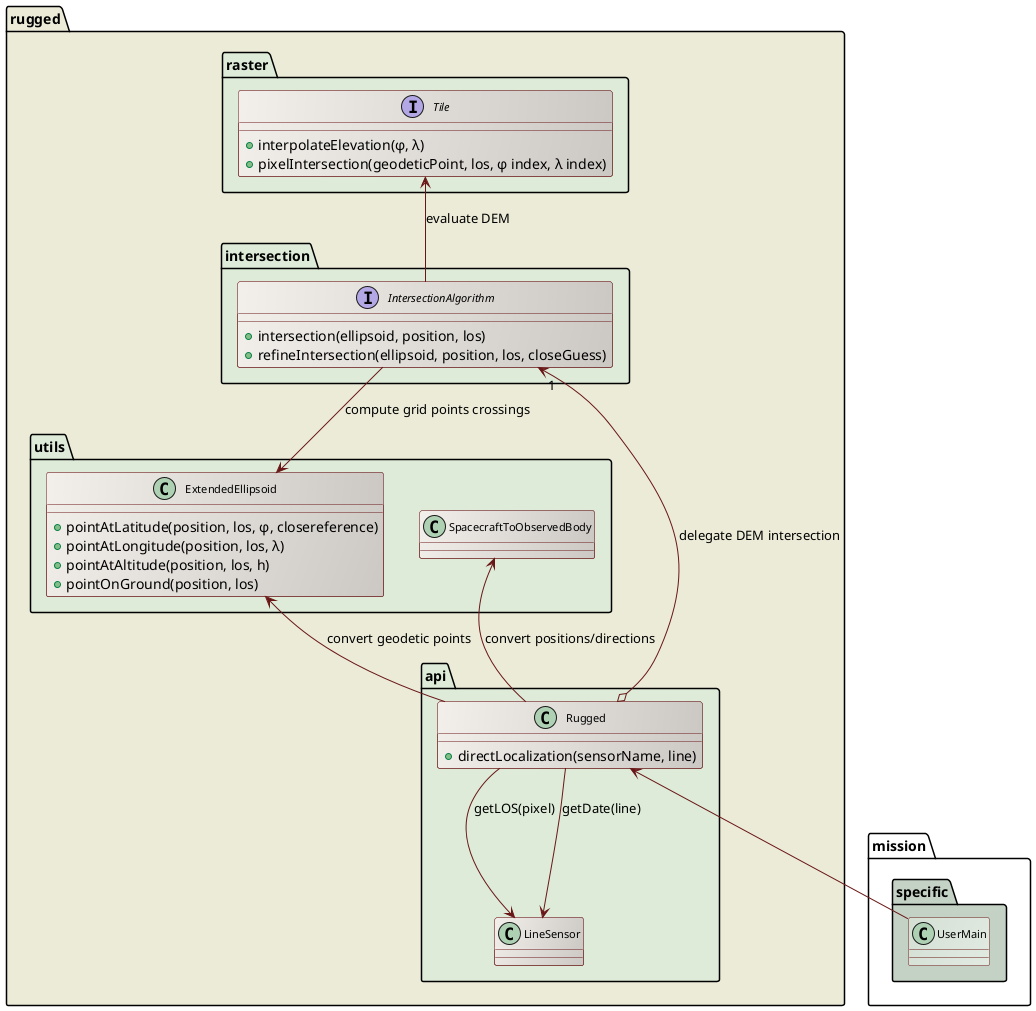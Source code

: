 ' Copyright 2013-2014 CS Systèmes d'Information
' Licensed to CS Systèmes d'Information (CS) under one or more
' contributor license agreements.  See the NOTICE file distributed with
' this work for additional information regarding copyright ownership.
' CS licenses this file to You under the Apache License, Version 2.0
' (the "License"); you may not use this file except in compliance with
' the License.  You may obtain a copy of the License at
'
'   http://www.apache.org/licenses/LICENSE-2.0
'
' Unless required by applicable law or agreed to in writing, software
' distributed under the License is distributed on an "AS IS" BASIS,
' WITHOUT WARRANTIES OR CONDITIONS OF ANY KIND, either express or implied.
' See the License for the specific language governing permissions and
' limitations under the License.

@startuml

  skinparam svek                  true
  skinparam ClassBackgroundColor  #F3EFEB/CCC9C5
  skinparam ClassArrowColor       #691616
  skinparam ClassBorderColor      #691616
  skinparam NoteBackgroundColor   #F3EFEB
  skinparam NoteBorderColor       #691616
  skinparam NoteFontColor         #691616
  skinparam ClassFontSize         11

  package rugged #ECEBD8 {

    package raster #DDEBD8 {
      interface Tile {
        +interpolateElevation(φ, λ)
        +pixelIntersection(geodeticPoint, los, φ index, λ index)
      }
    }

    package intersection #DDEBD8 {
      interface IntersectionAlgorithm {
        +intersection(ellipsoid, position, los)
        +refineIntersection(ellipsoid, position, los, closeGuess)
      }
      Tile <-- IntersectionAlgorithm : evaluate DEM
    }

    package utils #DDEBD8 {

      class ExtendedEllipsoid {
        +pointAtLatitude(position, los, φ, closereference)
        +pointAtLongitude(position, los, λ)
        +pointAtAltitude(position, los, h)
        +pointOnGround(position, los)
      }
      class SpacecraftToObservedBody
      IntersectionAlgorithm --> ExtendedEllipsoid : compute grid points crossings
    }

    package api #DDEBD8 {
      class Rugged {
        +directLocalization(sensorName, line)
      }
      class LineSensor
      IntersectionAlgorithm "1" <--o Rugged : delegate DEM intersection
      ExtendedEllipsoid <-- Rugged : convert geodetic points
      Rugged --> LineSensor : getLOS(pixel)
      Rugged --> LineSensor : getDate(line)
      SpacecraftToObservedBody <-- Rugged : convert positions/directions
    }

  }

  package mission.specific #C4D2C5 {
    class UserMain #D5E0D5/E2EBE2
    Rugged              <-- UserMain
  }

@enduml
